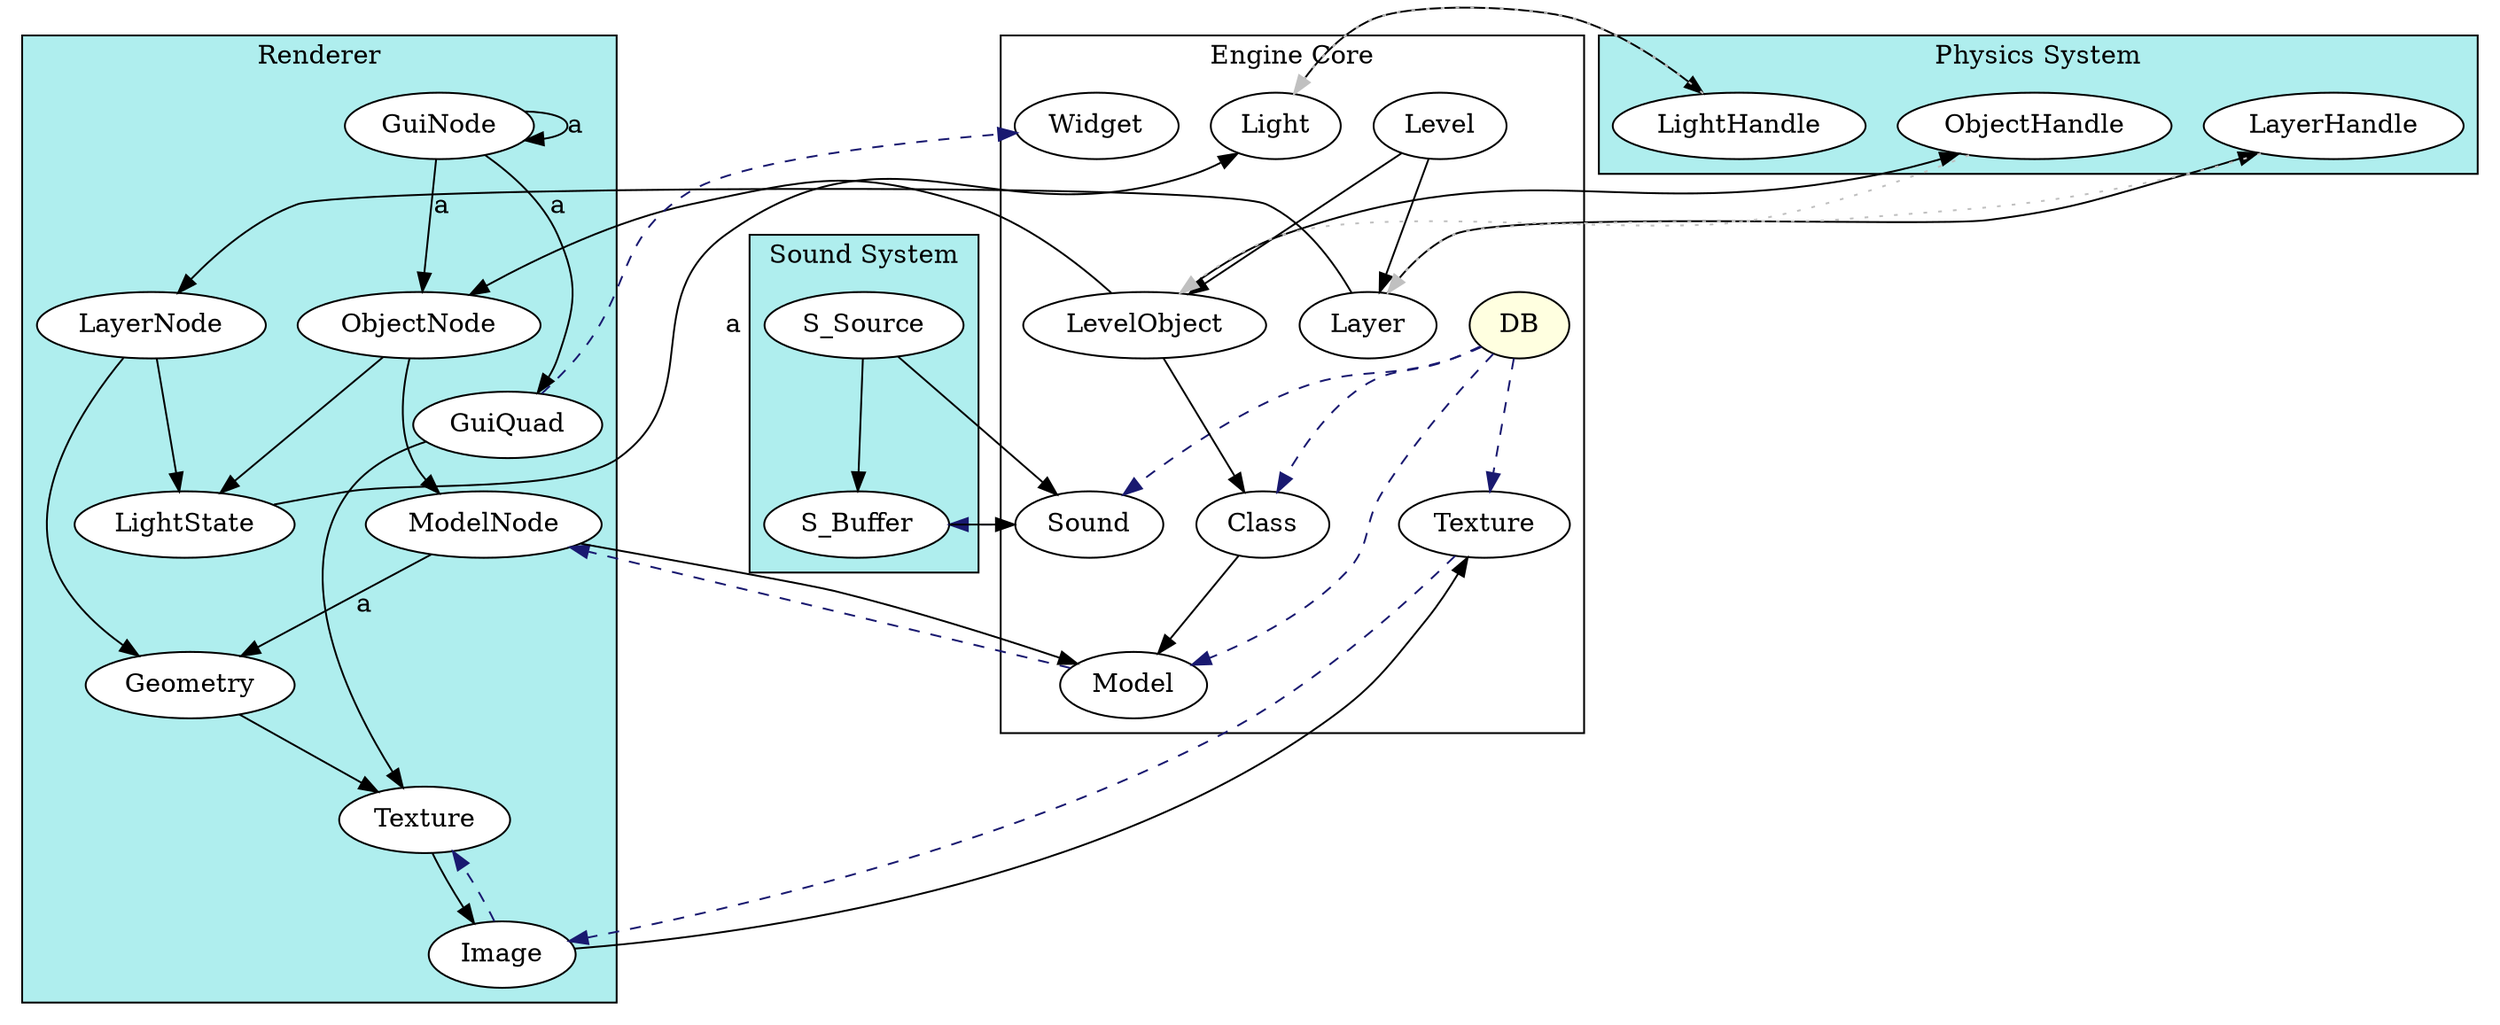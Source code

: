 
/*
 * A DOT graph representing shared ownership relations in OpenDrakan.
 *
 * Strong references are marked by solid, black arrows.
 * Weak references are marked by dashed, blue arrows.
 * Non-owning references are marked by dotted, gray arrows.
 */

digraph od_ownership
{
    subgraph cluster_core
    {
        graph [label="Engine Core"];

        DB [style=filled, fillcolor=LightYellow];
        Class;
        Texture;
        Model;
        Sound;
        Level;
        LevelObject;
        Layer;
        Widget;
        Light;
    }

    subgraph cluster_renderer
    {
        graph [label="Renderer", style=filled, fillcolor=PaleTurquoise];
        node [style=filled, fillcolor=white];

        R_ObjectNode [label="ObjectNode"];
        R_ModelNode [label="ModelNode"];
        R_Geometry [label="Geometry"];
        R_Texture [label="Texture"];
        R_Image [label="Image"];
        R_GuiQuad [label="GuiQuad"];
        R_GuiNode [label="GuiNode"];
        R_LayerNode [label="LayerNode"];
        R_LightState [label="LightState"];        
    }

    subgraph cluster_physics
    {
        graph [label="Physics System", style=filled, fillcolor=PaleTurquoise];
        node [style=filled, fillcolor=white];

        P_ObjectHandle [label="ObjectHandle"];
        P_LayerHandle [label="LayerHandle"];
        P_LightHandle [label="LightHandle"];        
    }

    subgraph cluster_sound
    {
        graph [label="Sound System", style=filled, fillcolor=PaleTurquoise];
        node [style=filled, fillcolor=white];
        
        S_Buffer;
        S_Source;
    }
    

    // non-owning references
    edge [style=dotted, color=gray]
    {
        P_ObjectHandle -> LevelObject;

        P_LightHandle -> Light;

        P_LayerHandle -> Layer;
    }

    // weak references
    edge [style = dashed, color=MidnightBlue]
    {
        DB -> Class;
        DB -> Texture;
        DB -> Model;
        DB -> Sound;

        Texture -> R_Image;

        Model -> R_ModelNode;

        R_Image -> R_Texture;

        R_GuiQuad -> Widget;
        
        Sound -> S_Buffer;
    }

    // strong references
    edge [style = solid, color=black]
    {
        Class -> Model;

        Level -> LevelObject;
        Level -> Layer;

        LevelObject -> Class;
        LevelObject -> R_ObjectNode;
        LevelObject -> P_ObjectHandle;
        
        Layer -> R_LayerNode;
        Layer -> P_LayerHandle;
        
        Light -> P_LightHandle;

        R_ObjectNode -> R_ModelNode;
        R_ObjectNode -> R_LightState;

        R_LayerNode -> R_Geometry;
        R_LayerNode -> R_LightState;

        R_ModelNode -> R_Geometry [label=a];
        R_ModelNode -> Model;

        R_Geometry -> R_Texture;

        R_Texture -> R_Image;

        R_Image -> Texture;

        R_GuiQuad -> R_Texture;

        R_GuiNode -> R_GuiNode [label=a];
        R_GuiNode -> R_GuiQuad [label=a];
        R_GuiNode -> R_ObjectNode [label=a];

        R_LightState -> Light [label=a];
        
        S_Buffer -> Sound;
        
        S_Source -> S_Buffer;
        S_Source -> Sound;
    }

}


